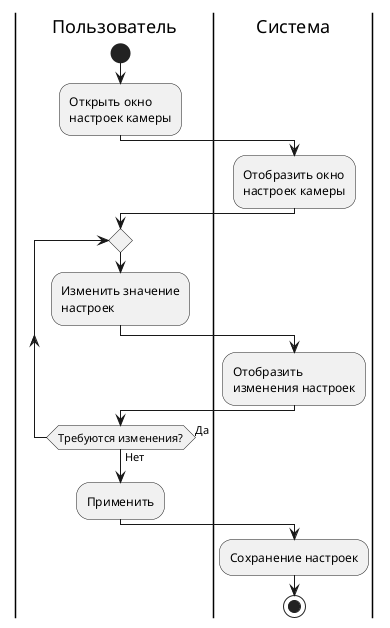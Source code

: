 @startuml change

|Пользователь|
start
:Открыть окно \nнастроек камеры;

|Система|
:Отобразить окно\nнастроек камеры;

|Пользователь|
repeat
:Изменить значение\nнастроек;

|Система|
:Отобразить \nизменения настроек;

|Пользователь|
repeat while(Требуются изменения?) is (Да) not (Нет)
:Применить;

|Система|
:Сохранение настроек;
stop 

@enduml